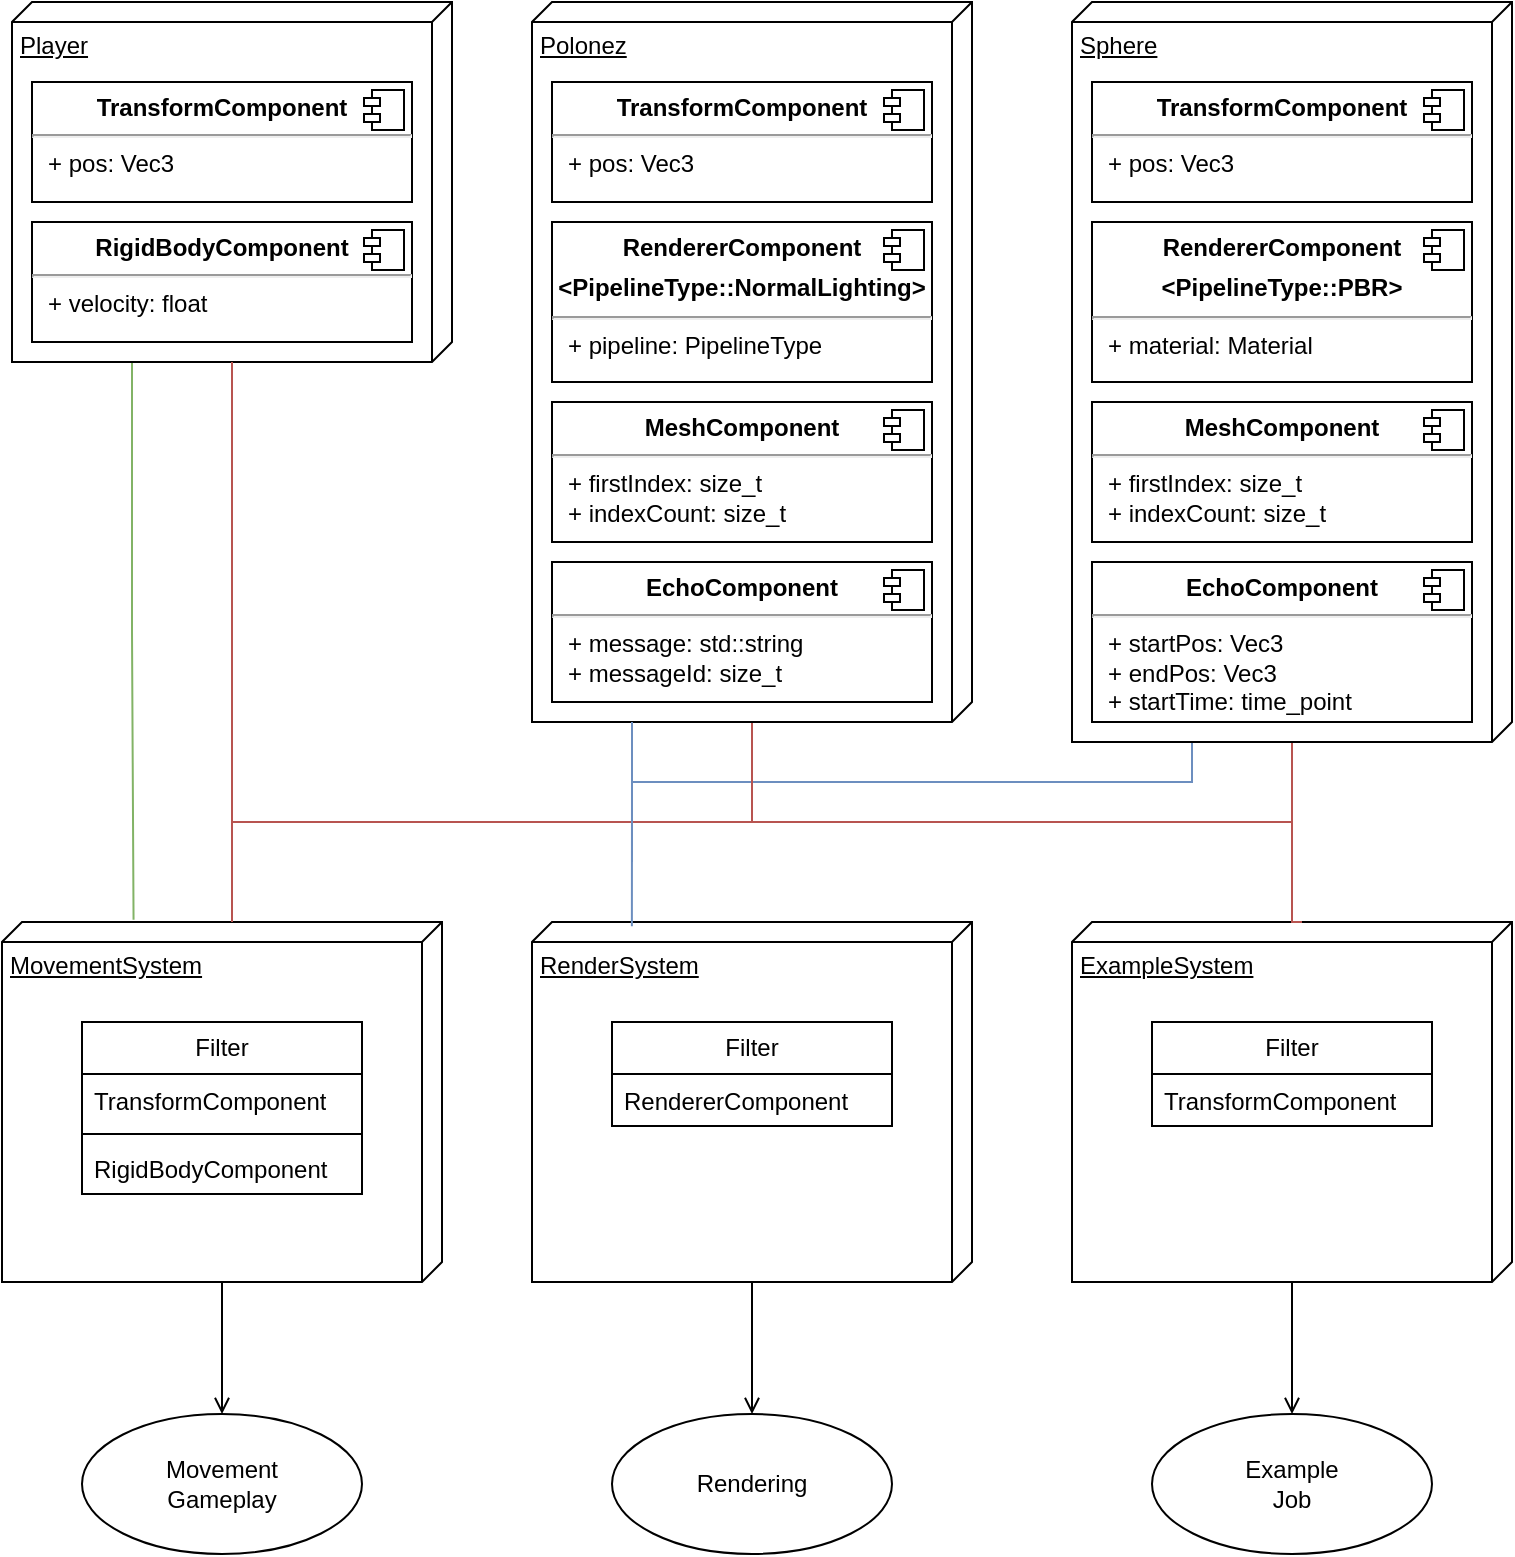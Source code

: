 <mxfile version="22.1.15" type="device">
  <diagram name="Page-1" id="PsBjRXYxm8xsxbt7aGv4">
    <mxGraphModel dx="1235" dy="624" grid="1" gridSize="10" guides="1" tooltips="1" connect="1" arrows="1" fold="1" page="1" pageScale="1" pageWidth="850" pageHeight="1100" math="0" shadow="0">
      <root>
        <mxCell id="0" />
        <mxCell id="1" parent="0" />
        <mxCell id="oefuFwdinoPiPtyLTkeN-74" value="" style="group" vertex="1" connectable="0" parent="1">
          <mxGeometry x="200" y="120" width="750" height="776" as="geometry" />
        </mxCell>
        <mxCell id="oefuFwdinoPiPtyLTkeN-107" style="edgeStyle=orthogonalEdgeStyle;rounded=0;orthogonalLoop=1;jettySize=auto;html=1;entryX=-0.006;entryY=0.701;entryDx=0;entryDy=0;entryPerimeter=0;fillColor=#d5e8d4;strokeColor=#82b366;endArrow=none;endFill=0;" edge="1" parent="oefuFwdinoPiPtyLTkeN-74" source="oefuFwdinoPiPtyLTkeN-40" target="oefuFwdinoPiPtyLTkeN-71">
          <mxGeometry relative="1" as="geometry">
            <mxPoint x="60" y="450" as="targetPoint" />
            <Array as="points">
              <mxPoint x="60" y="315" />
              <mxPoint x="61" y="315" />
            </Array>
          </mxGeometry>
        </mxCell>
        <mxCell id="oefuFwdinoPiPtyLTkeN-40" value="Player" style="verticalAlign=top;align=left;spacingTop=8;spacingLeft=2;spacingRight=12;shape=cube;size=10;direction=south;fontStyle=4;html=1;whiteSpace=wrap;" vertex="1" parent="oefuFwdinoPiPtyLTkeN-74">
          <mxGeometry width="220" height="180" as="geometry" />
        </mxCell>
        <mxCell id="oefuFwdinoPiPtyLTkeN-38" value="&lt;p style=&quot;margin:0px;margin-top:6px;text-align:center;&quot;&gt;&lt;b&gt;TransformComponent&lt;/b&gt;&lt;/p&gt;&lt;hr&gt;&lt;p style=&quot;margin:0px;margin-left:8px;&quot;&gt;+ pos: Vec3&lt;br&gt;&lt;/p&gt;" style="align=left;overflow=fill;html=1;dropTarget=0;whiteSpace=wrap;" vertex="1" parent="oefuFwdinoPiPtyLTkeN-74">
          <mxGeometry x="10" y="40" width="190" height="60" as="geometry" />
        </mxCell>
        <mxCell id="oefuFwdinoPiPtyLTkeN-39" value="" style="shape=component;jettyWidth=8;jettyHeight=4;" vertex="1" parent="oefuFwdinoPiPtyLTkeN-38">
          <mxGeometry x="1" width="20" height="20" relative="1" as="geometry">
            <mxPoint x="-24" y="4" as="offset" />
          </mxGeometry>
        </mxCell>
        <mxCell id="oefuFwdinoPiPtyLTkeN-41" value="&lt;p style=&quot;margin:0px;margin-top:6px;text-align:center;&quot;&gt;&lt;b&gt;RigidBodyComponent&lt;/b&gt;&lt;/p&gt;&lt;hr&gt;&lt;p style=&quot;margin:0px;margin-left:8px;&quot;&gt;+ velocity: float&lt;br&gt;&lt;/p&gt;" style="align=left;overflow=fill;html=1;dropTarget=0;whiteSpace=wrap;" vertex="1" parent="oefuFwdinoPiPtyLTkeN-74">
          <mxGeometry x="10" y="110" width="190" height="60" as="geometry" />
        </mxCell>
        <mxCell id="oefuFwdinoPiPtyLTkeN-42" value="" style="shape=component;jettyWidth=8;jettyHeight=4;" vertex="1" parent="oefuFwdinoPiPtyLTkeN-41">
          <mxGeometry x="1" width="20" height="20" relative="1" as="geometry">
            <mxPoint x="-24" y="4" as="offset" />
          </mxGeometry>
        </mxCell>
        <mxCell id="oefuFwdinoPiPtyLTkeN-73" value="" style="group" vertex="1" connectable="0" parent="oefuFwdinoPiPtyLTkeN-74">
          <mxGeometry x="530" width="220" height="370" as="geometry" />
        </mxCell>
        <mxCell id="oefuFwdinoPiPtyLTkeN-101" style="edgeStyle=orthogonalEdgeStyle;rounded=0;orthogonalLoop=1;jettySize=auto;html=1;endArrow=none;endFill=0;fillColor=#f8cecc;strokeColor=#b85450;" edge="1" parent="oefuFwdinoPiPtyLTkeN-73" source="oefuFwdinoPiPtyLTkeN-62">
          <mxGeometry relative="1" as="geometry">
            <mxPoint x="110" y="410" as="targetPoint" />
          </mxGeometry>
        </mxCell>
        <mxCell id="oefuFwdinoPiPtyLTkeN-110" style="edgeStyle=orthogonalEdgeStyle;rounded=0;orthogonalLoop=1;jettySize=auto;html=1;fillColor=#dae8fc;strokeColor=#6c8ebf;endArrow=none;endFill=0;" edge="1" parent="oefuFwdinoPiPtyLTkeN-73" source="oefuFwdinoPiPtyLTkeN-62">
          <mxGeometry relative="1" as="geometry">
            <mxPoint x="-220" y="430" as="targetPoint" />
            <Array as="points">
              <mxPoint x="60" y="390" />
              <mxPoint x="-220" y="390" />
            </Array>
          </mxGeometry>
        </mxCell>
        <mxCell id="oefuFwdinoPiPtyLTkeN-62" value="Sphere" style="verticalAlign=top;align=left;spacingTop=8;spacingLeft=2;spacingRight=12;shape=cube;size=10;direction=south;fontStyle=4;html=1;whiteSpace=wrap;" vertex="1" parent="oefuFwdinoPiPtyLTkeN-73">
          <mxGeometry width="220" height="370" as="geometry" />
        </mxCell>
        <mxCell id="oefuFwdinoPiPtyLTkeN-63" value="&lt;p style=&quot;margin:0px;margin-top:6px;text-align:center;&quot;&gt;&lt;b&gt;TransformComponent&lt;/b&gt;&lt;/p&gt;&lt;hr&gt;&lt;p style=&quot;margin:0px;margin-left:8px;&quot;&gt;+ pos: Vec3&lt;br&gt;&lt;/p&gt;" style="align=left;overflow=fill;html=1;dropTarget=0;whiteSpace=wrap;" vertex="1" parent="oefuFwdinoPiPtyLTkeN-73">
          <mxGeometry x="10" y="40" width="190" height="60" as="geometry" />
        </mxCell>
        <mxCell id="oefuFwdinoPiPtyLTkeN-64" value="" style="shape=component;jettyWidth=8;jettyHeight=4;" vertex="1" parent="oefuFwdinoPiPtyLTkeN-63">
          <mxGeometry x="1" width="20" height="20" relative="1" as="geometry">
            <mxPoint x="-24" y="4" as="offset" />
          </mxGeometry>
        </mxCell>
        <mxCell id="oefuFwdinoPiPtyLTkeN-65" value="&lt;p style=&quot;margin:0px;margin-top:6px;text-align:center;&quot;&gt;&lt;b&gt;RendererComponent&lt;/b&gt;&lt;/p&gt;&lt;p style=&quot;margin:0px;margin-top:6px;text-align:center;&quot;&gt;&lt;b&gt;&amp;lt;PipelineType::PBR&amp;gt;&lt;/b&gt;&lt;/p&gt;&lt;hr&gt;&lt;p style=&quot;margin:0px;margin-left:8px;&quot;&gt;+ material: Material&lt;br&gt;&lt;/p&gt;" style="align=left;overflow=fill;html=1;dropTarget=0;whiteSpace=wrap;" vertex="1" parent="oefuFwdinoPiPtyLTkeN-73">
          <mxGeometry x="10" y="110" width="190" height="80" as="geometry" />
        </mxCell>
        <mxCell id="oefuFwdinoPiPtyLTkeN-66" value="" style="shape=component;jettyWidth=8;jettyHeight=4;" vertex="1" parent="oefuFwdinoPiPtyLTkeN-65">
          <mxGeometry x="1" width="20" height="20" relative="1" as="geometry">
            <mxPoint x="-24" y="4" as="offset" />
          </mxGeometry>
        </mxCell>
        <mxCell id="oefuFwdinoPiPtyLTkeN-67" value="&lt;p style=&quot;margin:0px;margin-top:6px;text-align:center;&quot;&gt;&lt;b&gt;MeshComponent&lt;/b&gt;&lt;/p&gt;&lt;hr&gt;&lt;p style=&quot;margin:0px;margin-left:8px;&quot;&gt;+ firstIndex: size_t&lt;br&gt;&lt;/p&gt;&lt;p style=&quot;margin:0px;margin-left:8px;&quot;&gt;+ indexCount: size_t&lt;/p&gt;" style="align=left;overflow=fill;html=1;dropTarget=0;whiteSpace=wrap;" vertex="1" parent="oefuFwdinoPiPtyLTkeN-73">
          <mxGeometry x="10" y="200" width="190" height="70" as="geometry" />
        </mxCell>
        <mxCell id="oefuFwdinoPiPtyLTkeN-68" value="" style="shape=component;jettyWidth=8;jettyHeight=4;" vertex="1" parent="oefuFwdinoPiPtyLTkeN-67">
          <mxGeometry x="1" width="20" height="20" relative="1" as="geometry">
            <mxPoint x="-24" y="4" as="offset" />
          </mxGeometry>
        </mxCell>
        <mxCell id="oefuFwdinoPiPtyLTkeN-69" value="&lt;p style=&quot;margin:0px;margin-top:6px;text-align:center;&quot;&gt;&lt;b&gt;EchoComponent&lt;/b&gt;&lt;/p&gt;&lt;hr&gt;&lt;p style=&quot;margin:0px;margin-left:8px;&quot;&gt;+ startPos: Vec3&lt;br&gt;&lt;/p&gt;&lt;p style=&quot;margin:0px;margin-left:8px;&quot;&gt;+ endPos: Vec3&lt;/p&gt;&lt;p style=&quot;margin:0px;margin-left:8px;&quot;&gt;+ startTime: time_point&lt;/p&gt;" style="align=left;overflow=fill;html=1;dropTarget=0;whiteSpace=wrap;" vertex="1" parent="oefuFwdinoPiPtyLTkeN-73">
          <mxGeometry x="10" y="280" width="190" height="80" as="geometry" />
        </mxCell>
        <mxCell id="oefuFwdinoPiPtyLTkeN-70" value="" style="shape=component;jettyWidth=8;jettyHeight=4;" vertex="1" parent="oefuFwdinoPiPtyLTkeN-69">
          <mxGeometry x="1" width="20" height="20" relative="1" as="geometry">
            <mxPoint x="-24" y="4" as="offset" />
          </mxGeometry>
        </mxCell>
        <mxCell id="oefuFwdinoPiPtyLTkeN-72" value="" style="group" vertex="1" connectable="0" parent="oefuFwdinoPiPtyLTkeN-74">
          <mxGeometry x="260" width="220" height="360" as="geometry" />
        </mxCell>
        <mxCell id="oefuFwdinoPiPtyLTkeN-100" style="edgeStyle=orthogonalEdgeStyle;rounded=0;orthogonalLoop=1;jettySize=auto;html=1;endArrow=none;endFill=0;fillColor=#f8cecc;strokeColor=#b85450;" edge="1" parent="oefuFwdinoPiPtyLTkeN-72" source="oefuFwdinoPiPtyLTkeN-46">
          <mxGeometry relative="1" as="geometry">
            <mxPoint x="110" y="410" as="targetPoint" />
          </mxGeometry>
        </mxCell>
        <mxCell id="oefuFwdinoPiPtyLTkeN-46" value="Polonez" style="verticalAlign=top;align=left;spacingTop=8;spacingLeft=2;spacingRight=12;shape=cube;size=10;direction=south;fontStyle=4;html=1;whiteSpace=wrap;" vertex="1" parent="oefuFwdinoPiPtyLTkeN-72">
          <mxGeometry width="220" height="360" as="geometry" />
        </mxCell>
        <mxCell id="oefuFwdinoPiPtyLTkeN-47" value="&lt;p style=&quot;margin:0px;margin-top:6px;text-align:center;&quot;&gt;&lt;b&gt;TransformComponent&lt;/b&gt;&lt;/p&gt;&lt;hr&gt;&lt;p style=&quot;margin:0px;margin-left:8px;&quot;&gt;+ pos: Vec3&lt;br&gt;&lt;/p&gt;" style="align=left;overflow=fill;html=1;dropTarget=0;whiteSpace=wrap;" vertex="1" parent="oefuFwdinoPiPtyLTkeN-72">
          <mxGeometry x="10" y="40" width="190" height="60" as="geometry" />
        </mxCell>
        <mxCell id="oefuFwdinoPiPtyLTkeN-48" value="" style="shape=component;jettyWidth=8;jettyHeight=4;" vertex="1" parent="oefuFwdinoPiPtyLTkeN-47">
          <mxGeometry x="1" width="20" height="20" relative="1" as="geometry">
            <mxPoint x="-24" y="4" as="offset" />
          </mxGeometry>
        </mxCell>
        <mxCell id="oefuFwdinoPiPtyLTkeN-49" value="&lt;p style=&quot;margin:0px;margin-top:6px;text-align:center;&quot;&gt;&lt;b&gt;RendererComponent&lt;/b&gt;&lt;/p&gt;&lt;p style=&quot;margin:0px;margin-top:6px;text-align:center;&quot;&gt;&lt;b&gt;&amp;lt;PipelineType::NormalLighting&amp;gt;&lt;/b&gt;&lt;/p&gt;&lt;hr&gt;&lt;p style=&quot;margin:0px;margin-left:8px;&quot;&gt;+ pipeline: PipelineType&lt;br&gt;&lt;/p&gt;" style="align=left;overflow=fill;html=1;dropTarget=0;whiteSpace=wrap;" vertex="1" parent="oefuFwdinoPiPtyLTkeN-72">
          <mxGeometry x="10" y="110" width="190" height="80" as="geometry" />
        </mxCell>
        <mxCell id="oefuFwdinoPiPtyLTkeN-50" value="" style="shape=component;jettyWidth=8;jettyHeight=4;" vertex="1" parent="oefuFwdinoPiPtyLTkeN-49">
          <mxGeometry x="1" width="20" height="20" relative="1" as="geometry">
            <mxPoint x="-24" y="4" as="offset" />
          </mxGeometry>
        </mxCell>
        <mxCell id="oefuFwdinoPiPtyLTkeN-53" value="&lt;p style=&quot;margin:0px;margin-top:6px;text-align:center;&quot;&gt;&lt;b&gt;MeshComponent&lt;/b&gt;&lt;/p&gt;&lt;hr&gt;&lt;p style=&quot;margin:0px;margin-left:8px;&quot;&gt;+ firstIndex: size_t&lt;br&gt;&lt;/p&gt;&lt;p style=&quot;margin:0px;margin-left:8px;&quot;&gt;+ indexCount: size_t&lt;/p&gt;" style="align=left;overflow=fill;html=1;dropTarget=0;whiteSpace=wrap;" vertex="1" parent="oefuFwdinoPiPtyLTkeN-72">
          <mxGeometry x="10" y="200" width="190" height="70" as="geometry" />
        </mxCell>
        <mxCell id="oefuFwdinoPiPtyLTkeN-54" value="" style="shape=component;jettyWidth=8;jettyHeight=4;" vertex="1" parent="oefuFwdinoPiPtyLTkeN-53">
          <mxGeometry x="1" width="20" height="20" relative="1" as="geometry">
            <mxPoint x="-24" y="4" as="offset" />
          </mxGeometry>
        </mxCell>
        <mxCell id="oefuFwdinoPiPtyLTkeN-60" value="&lt;p style=&quot;margin:0px;margin-top:6px;text-align:center;&quot;&gt;&lt;b&gt;EchoComponent&lt;/b&gt;&lt;/p&gt;&lt;hr&gt;&lt;p style=&quot;margin:0px;margin-left:8px;&quot;&gt;+ message: std::string&lt;br&gt;&lt;/p&gt;&lt;p style=&quot;margin:0px;margin-left:8px;&quot;&gt;+ messageId: size_t&lt;/p&gt;" style="align=left;overflow=fill;html=1;dropTarget=0;whiteSpace=wrap;" vertex="1" parent="oefuFwdinoPiPtyLTkeN-72">
          <mxGeometry x="10" y="280" width="190" height="70" as="geometry" />
        </mxCell>
        <mxCell id="oefuFwdinoPiPtyLTkeN-61" value="" style="shape=component;jettyWidth=8;jettyHeight=4;" vertex="1" parent="oefuFwdinoPiPtyLTkeN-60">
          <mxGeometry x="1" width="20" height="20" relative="1" as="geometry">
            <mxPoint x="-24" y="4" as="offset" />
          </mxGeometry>
        </mxCell>
        <mxCell id="oefuFwdinoPiPtyLTkeN-93" value="" style="group" vertex="1" connectable="0" parent="oefuFwdinoPiPtyLTkeN-74">
          <mxGeometry x="-5" y="460" width="220" height="316" as="geometry" />
        </mxCell>
        <mxCell id="oefuFwdinoPiPtyLTkeN-117" style="edgeStyle=orthogonalEdgeStyle;rounded=0;orthogonalLoop=1;jettySize=auto;html=1;entryX=0.5;entryY=0;entryDx=0;entryDy=0;endArrow=open;endFill=0;" edge="1" parent="oefuFwdinoPiPtyLTkeN-93" source="oefuFwdinoPiPtyLTkeN-71" target="oefuFwdinoPiPtyLTkeN-111">
          <mxGeometry relative="1" as="geometry" />
        </mxCell>
        <mxCell id="oefuFwdinoPiPtyLTkeN-71" value="MovementSystem" style="verticalAlign=top;align=left;spacingTop=8;spacingLeft=2;spacingRight=12;shape=cube;size=10;direction=south;fontStyle=4;html=1;whiteSpace=wrap;" vertex="1" parent="oefuFwdinoPiPtyLTkeN-93">
          <mxGeometry width="220" height="180" as="geometry" />
        </mxCell>
        <mxCell id="oefuFwdinoPiPtyLTkeN-78" value="Filter" style="swimlane;fontStyle=0;childLayout=stackLayout;horizontal=1;startSize=26;fillColor=none;horizontalStack=0;resizeParent=1;resizeParentMax=0;resizeLast=0;collapsible=1;marginBottom=0;whiteSpace=wrap;html=1;" vertex="1" parent="oefuFwdinoPiPtyLTkeN-93">
          <mxGeometry x="40" y="50" width="140" height="86" as="geometry" />
        </mxCell>
        <mxCell id="oefuFwdinoPiPtyLTkeN-79" value="TransformComponent" style="text;strokeColor=none;fillColor=none;align=left;verticalAlign=top;spacingLeft=4;spacingRight=4;overflow=hidden;rotatable=0;points=[[0,0.5],[1,0.5]];portConstraint=eastwest;whiteSpace=wrap;html=1;" vertex="1" parent="oefuFwdinoPiPtyLTkeN-78">
          <mxGeometry y="26" width="140" height="26" as="geometry" />
        </mxCell>
        <mxCell id="oefuFwdinoPiPtyLTkeN-82" value="" style="line;strokeWidth=1;fillColor=none;align=left;verticalAlign=middle;spacingTop=-1;spacingLeft=3;spacingRight=3;rotatable=0;labelPosition=right;points=[];portConstraint=eastwest;strokeColor=inherit;" vertex="1" parent="oefuFwdinoPiPtyLTkeN-78">
          <mxGeometry y="52" width="140" height="8" as="geometry" />
        </mxCell>
        <mxCell id="oefuFwdinoPiPtyLTkeN-80" value="RigidBodyComponent" style="text;strokeColor=none;fillColor=none;align=left;verticalAlign=top;spacingLeft=4;spacingRight=4;overflow=hidden;rotatable=0;points=[[0,0.5],[1,0.5]];portConstraint=eastwest;whiteSpace=wrap;html=1;" vertex="1" parent="oefuFwdinoPiPtyLTkeN-78">
          <mxGeometry y="60" width="140" height="26" as="geometry" />
        </mxCell>
        <mxCell id="oefuFwdinoPiPtyLTkeN-111" value="Movement&lt;br&gt;Gameplay" style="ellipse;whiteSpace=wrap;html=1;" vertex="1" parent="oefuFwdinoPiPtyLTkeN-93">
          <mxGeometry x="40" y="246" width="140" height="70" as="geometry" />
        </mxCell>
        <mxCell id="oefuFwdinoPiPtyLTkeN-92" style="edgeStyle=orthogonalEdgeStyle;rounded=0;orthogonalLoop=1;jettySize=auto;html=1;entryX=0;entryY=0;entryDx=0;entryDy=105;entryPerimeter=0;endArrow=none;endFill=0;fillColor=#f8cecc;strokeColor=#b85450;" edge="1" parent="oefuFwdinoPiPtyLTkeN-74" source="oefuFwdinoPiPtyLTkeN-40" target="oefuFwdinoPiPtyLTkeN-71">
          <mxGeometry relative="1" as="geometry" />
        </mxCell>
        <mxCell id="oefuFwdinoPiPtyLTkeN-118" style="edgeStyle=orthogonalEdgeStyle;rounded=0;orthogonalLoop=1;jettySize=auto;html=1;entryX=0.5;entryY=0;entryDx=0;entryDy=0;endArrow=open;endFill=0;" edge="1" parent="oefuFwdinoPiPtyLTkeN-74" source="oefuFwdinoPiPtyLTkeN-75" target="oefuFwdinoPiPtyLTkeN-115">
          <mxGeometry relative="1" as="geometry" />
        </mxCell>
        <mxCell id="oefuFwdinoPiPtyLTkeN-75" value="RenderSystem" style="verticalAlign=top;align=left;spacingTop=8;spacingLeft=2;spacingRight=12;shape=cube;size=10;direction=south;fontStyle=4;html=1;whiteSpace=wrap;" vertex="1" parent="oefuFwdinoPiPtyLTkeN-74">
          <mxGeometry x="260" y="460" width="220" height="180" as="geometry" />
        </mxCell>
        <mxCell id="oefuFwdinoPiPtyLTkeN-119" style="edgeStyle=orthogonalEdgeStyle;rounded=0;orthogonalLoop=1;jettySize=auto;html=1;entryX=0.5;entryY=0;entryDx=0;entryDy=0;endArrow=open;endFill=0;" edge="1" parent="oefuFwdinoPiPtyLTkeN-74" source="oefuFwdinoPiPtyLTkeN-76" target="oefuFwdinoPiPtyLTkeN-116">
          <mxGeometry relative="1" as="geometry" />
        </mxCell>
        <mxCell id="oefuFwdinoPiPtyLTkeN-76" value="ExampleSystem" style="verticalAlign=top;align=left;spacingTop=8;spacingLeft=2;spacingRight=12;shape=cube;size=10;direction=south;fontStyle=4;html=1;whiteSpace=wrap;" vertex="1" parent="oefuFwdinoPiPtyLTkeN-74">
          <mxGeometry x="530" y="460" width="220" height="180" as="geometry" />
        </mxCell>
        <mxCell id="oefuFwdinoPiPtyLTkeN-94" style="edgeStyle=orthogonalEdgeStyle;rounded=0;orthogonalLoop=1;jettySize=auto;html=1;entryX=0;entryY=0;entryDx=0;entryDy=105;entryPerimeter=0;fillColor=#f8cecc;strokeColor=#b85450;endArrow=none;endFill=0;" edge="1" parent="oefuFwdinoPiPtyLTkeN-74" source="oefuFwdinoPiPtyLTkeN-40" target="oefuFwdinoPiPtyLTkeN-76">
          <mxGeometry relative="1" as="geometry">
            <Array as="points">
              <mxPoint x="110" y="410" />
              <mxPoint x="640" y="410" />
              <mxPoint x="640" y="460" />
            </Array>
          </mxGeometry>
        </mxCell>
        <mxCell id="oefuFwdinoPiPtyLTkeN-109" style="edgeStyle=orthogonalEdgeStyle;rounded=0;orthogonalLoop=1;jettySize=auto;html=1;entryX=0.012;entryY=0.773;entryDx=0;entryDy=0;entryPerimeter=0;fillColor=#dae8fc;strokeColor=#6c8ebf;endArrow=none;endFill=0;" edge="1" parent="oefuFwdinoPiPtyLTkeN-74" source="oefuFwdinoPiPtyLTkeN-46" target="oefuFwdinoPiPtyLTkeN-75">
          <mxGeometry relative="1" as="geometry">
            <Array as="points">
              <mxPoint x="310" y="390" />
              <mxPoint x="310" y="390" />
            </Array>
          </mxGeometry>
        </mxCell>
        <mxCell id="oefuFwdinoPiPtyLTkeN-84" value="Filter" style="swimlane;fontStyle=0;childLayout=stackLayout;horizontal=1;startSize=26;fillColor=none;horizontalStack=0;resizeParent=1;resizeParentMax=0;resizeLast=0;collapsible=1;marginBottom=0;whiteSpace=wrap;html=1;" vertex="1" parent="oefuFwdinoPiPtyLTkeN-74">
          <mxGeometry x="300" y="510" width="140" height="52" as="geometry" />
        </mxCell>
        <mxCell id="oefuFwdinoPiPtyLTkeN-85" value="&lt;span style=&quot;border-color: var(--border-color); text-align: center;&quot;&gt;RendererComponent&lt;/span&gt;" style="text;strokeColor=none;fillColor=none;align=left;verticalAlign=top;spacingLeft=4;spacingRight=4;overflow=hidden;rotatable=0;points=[[0,0.5],[1,0.5]];portConstraint=eastwest;whiteSpace=wrap;html=1;" vertex="1" parent="oefuFwdinoPiPtyLTkeN-84">
          <mxGeometry y="26" width="140" height="26" as="geometry" />
        </mxCell>
        <mxCell id="oefuFwdinoPiPtyLTkeN-88" value="Filter" style="swimlane;fontStyle=0;childLayout=stackLayout;horizontal=1;startSize=26;fillColor=none;horizontalStack=0;resizeParent=1;resizeParentMax=0;resizeLast=0;collapsible=1;marginBottom=0;whiteSpace=wrap;html=1;" vertex="1" parent="oefuFwdinoPiPtyLTkeN-74">
          <mxGeometry x="570" y="510" width="140" height="52" as="geometry" />
        </mxCell>
        <mxCell id="oefuFwdinoPiPtyLTkeN-89" value="TransformComponent" style="text;strokeColor=none;fillColor=none;align=left;verticalAlign=top;spacingLeft=4;spacingRight=4;overflow=hidden;rotatable=0;points=[[0,0.5],[1,0.5]];portConstraint=eastwest;whiteSpace=wrap;html=1;" vertex="1" parent="oefuFwdinoPiPtyLTkeN-88">
          <mxGeometry y="26" width="140" height="26" as="geometry" />
        </mxCell>
        <mxCell id="oefuFwdinoPiPtyLTkeN-115" value="Rendering" style="ellipse;whiteSpace=wrap;html=1;" vertex="1" parent="oefuFwdinoPiPtyLTkeN-74">
          <mxGeometry x="300" y="706" width="140" height="70" as="geometry" />
        </mxCell>
        <mxCell id="oefuFwdinoPiPtyLTkeN-116" value="Example&lt;br&gt;Job" style="ellipse;whiteSpace=wrap;html=1;" vertex="1" parent="oefuFwdinoPiPtyLTkeN-74">
          <mxGeometry x="570" y="706" width="140" height="70" as="geometry" />
        </mxCell>
      </root>
    </mxGraphModel>
  </diagram>
</mxfile>
